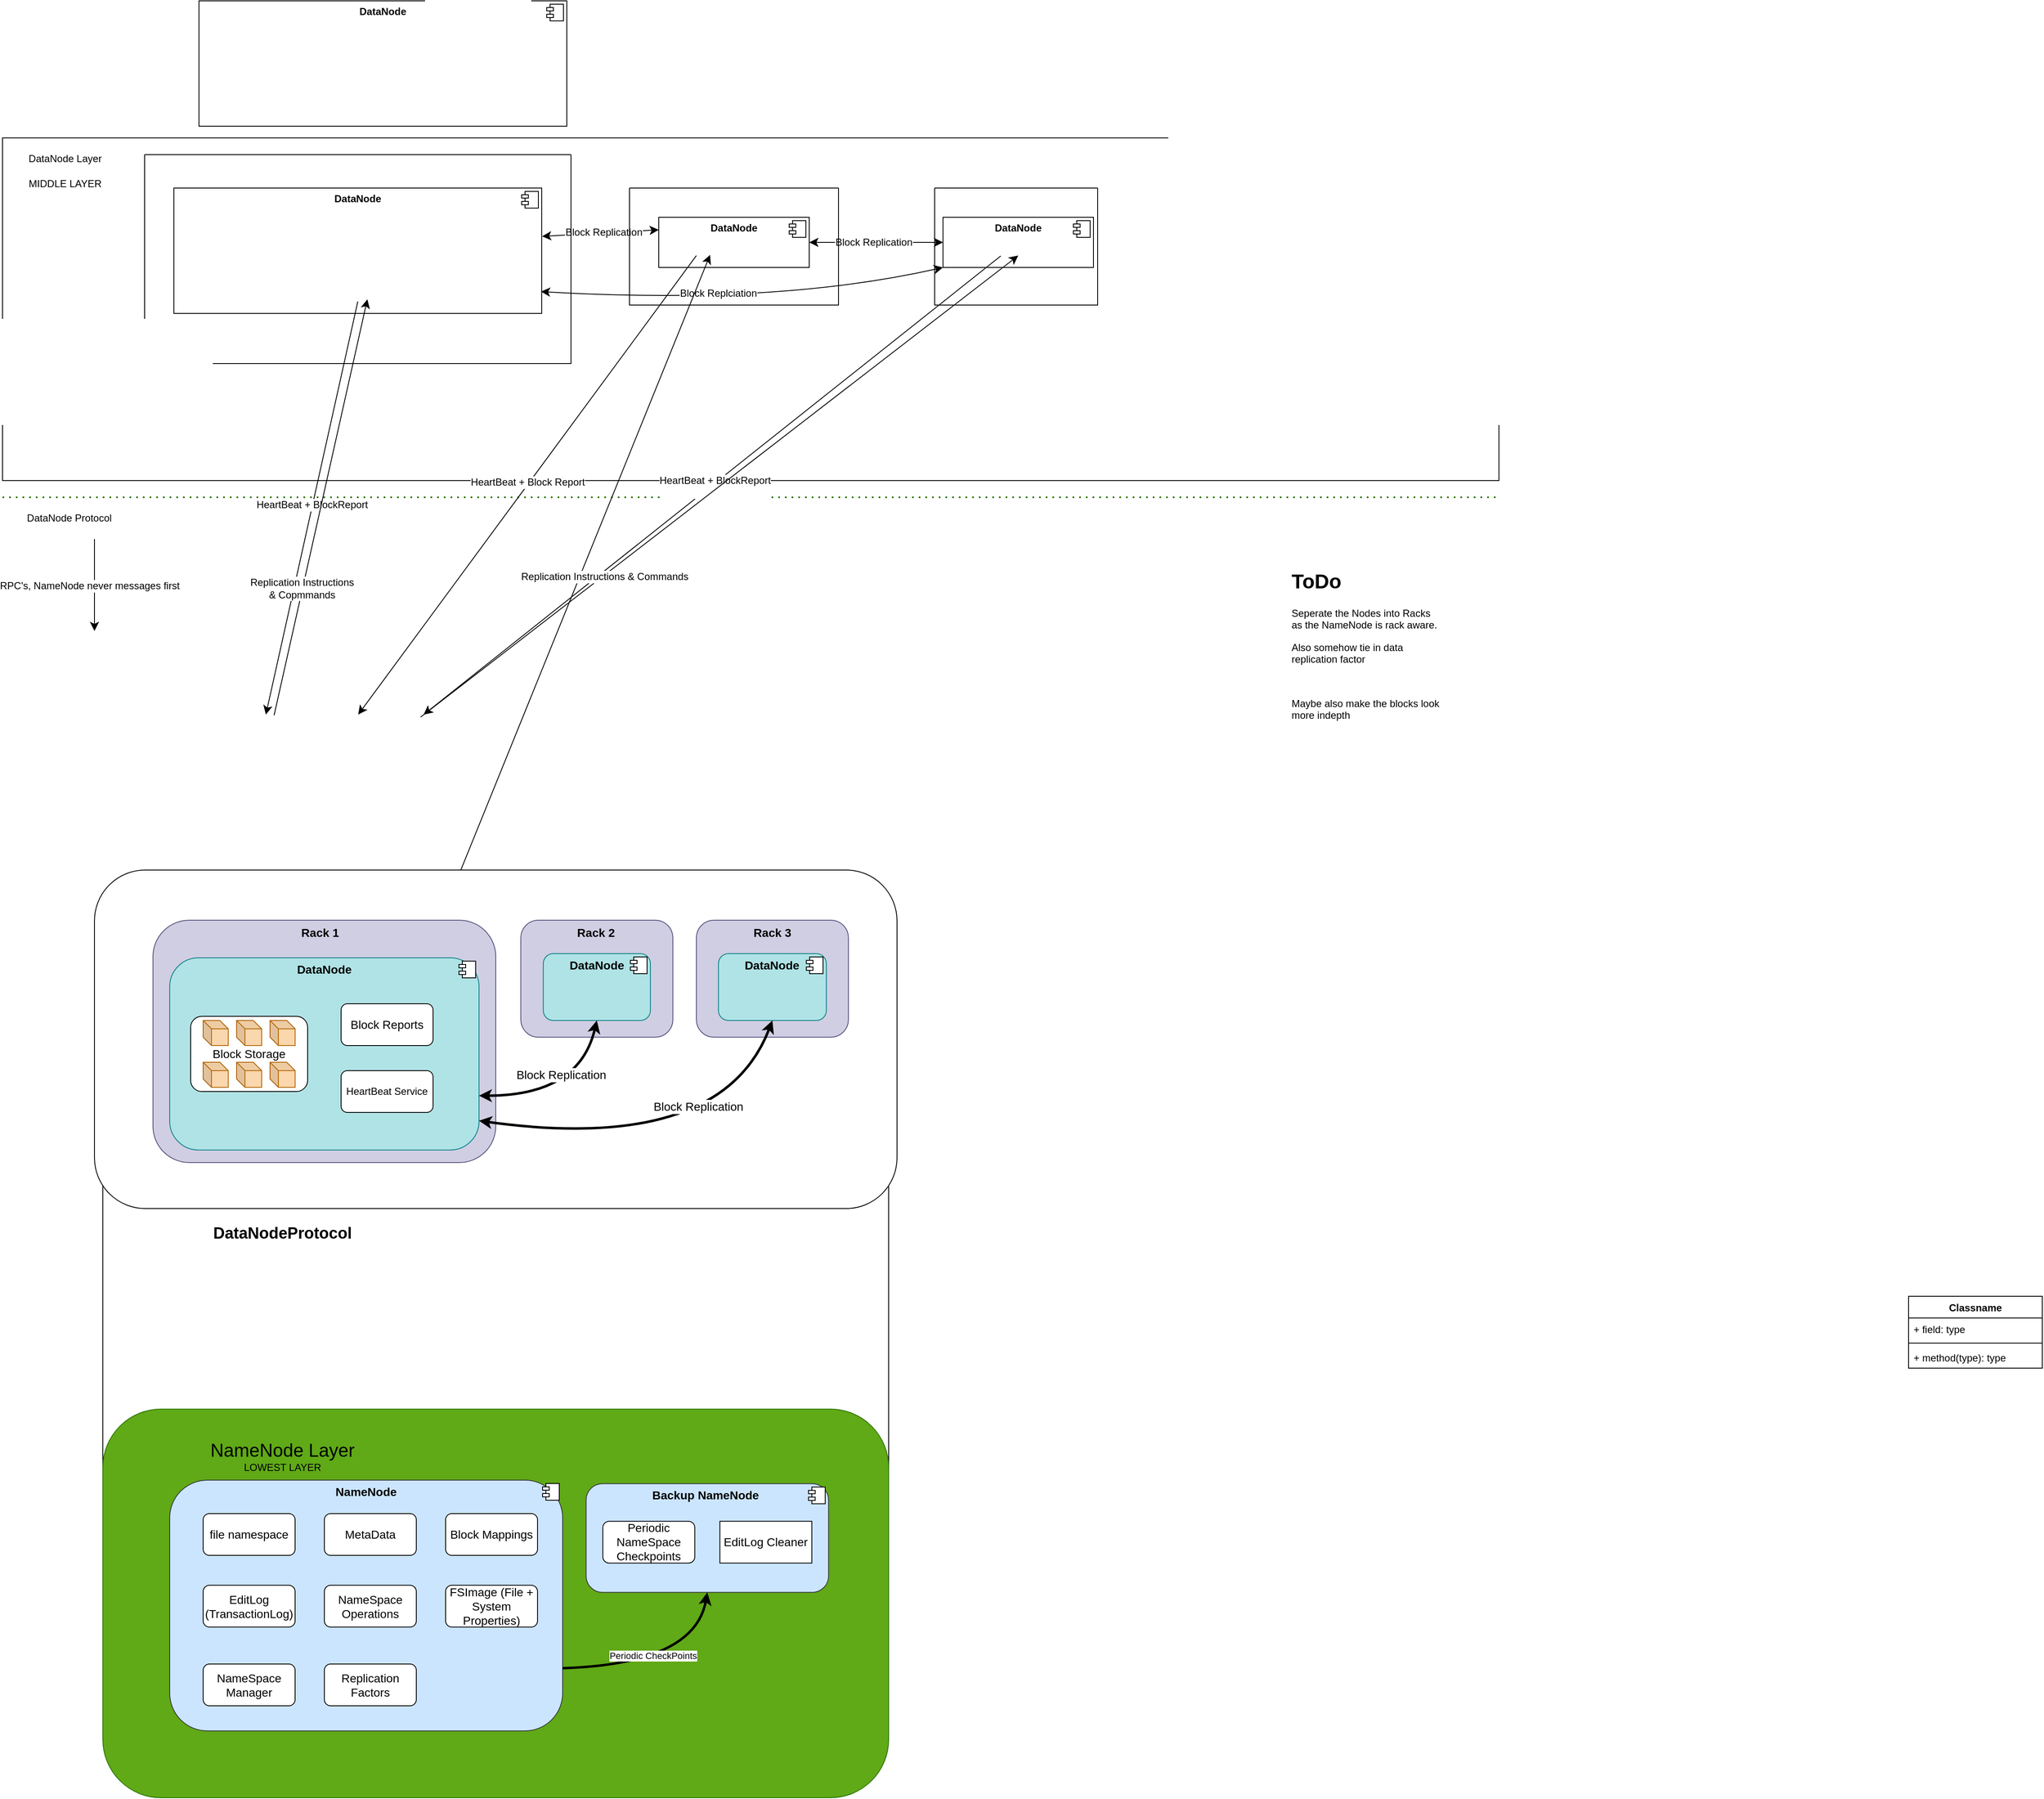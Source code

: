 <mxfile version="28.2.5">
  <diagram name="Page-1" id="cxyQX3HmVm2yX8sZpLtN">
    <mxGraphModel dx="2775" dy="2152" grid="1" gridSize="10" guides="1" tooltips="1" connect="1" arrows="1" fold="1" page="1" pageScale="1" pageWidth="850" pageHeight="1100" math="0" shadow="0">
      <root>
        <mxCell id="0" />
        <mxCell id="1" parent="0" />
        <mxCell id="dRA6FbCm-RoomiW9IVKK-21" value="" style="html=1;whiteSpace=wrap;rounded=1;fillColor=light-dark(#FFFFFF,#FFFFFF);" parent="1" vertex="1">
          <mxGeometry x="50" y="640" width="940" height="470" as="geometry" />
        </mxCell>
        <mxCell id="3doMllF0IpgtHquyGkLY-1" value="" style="rounded=0;whiteSpace=wrap;html=1;" parent="1" vertex="1">
          <mxGeometry x="-70" y="-546" width="1790" height="410" as="geometry" />
        </mxCell>
        <mxCell id="3doMllF0IpgtHquyGkLY-2" value="" style="rounded=1;whiteSpace=wrap;html=1;fillColor=light-dark(#60A917,#2AA42E);fontColor=#ffffff;strokeColor=#2D7600;movable=0;resizable=0;rotatable=0;deletable=0;editable=0;locked=1;connectable=0;" parent="1" vertex="1">
          <mxGeometry x="50" y="975" width="940" height="465" as="geometry" />
        </mxCell>
        <mxCell id="3doMllF0IpgtHquyGkLY-3" value="&lt;p style=&quot;margin:0px;margin-top:6px;text-align:center;&quot;&gt;&lt;b&gt;&lt;font style=&quot;font-size: 14px;&quot;&gt;NameNode&lt;/font&gt;&lt;/b&gt;&lt;/p&gt;&lt;p style=&quot;margin:0px;margin-top:6px;text-align:center;&quot;&gt;&lt;b&gt;&lt;br&gt;&lt;/b&gt;&lt;/p&gt;" style="align=left;overflow=fill;html=1;dropTarget=0;whiteSpace=wrap;rounded=1;fillColor=#cce5ff;strokeColor=#36393d;" parent="1" vertex="1">
          <mxGeometry x="130" y="1060" width="470" height="300" as="geometry" />
        </mxCell>
        <mxCell id="3doMllF0IpgtHquyGkLY-4" value="" style="shape=component;jettyWidth=8;jettyHeight=4;" parent="3doMllF0IpgtHquyGkLY-3" vertex="1">
          <mxGeometry x="1" width="20" height="20" relative="1" as="geometry">
            <mxPoint x="-24" y="4" as="offset" />
          </mxGeometry>
        </mxCell>
        <mxCell id="3doMllF0IpgtHquyGkLY-5" value="&lt;font style=&quot;font-size: 14px;&quot;&gt;file namespace&lt;/font&gt;" style="html=1;whiteSpace=wrap;rounded=1;movable=0;resizable=0;rotatable=0;deletable=0;editable=0;locked=1;connectable=0;" parent="1" vertex="1">
          <mxGeometry x="170" y="1100" width="110" height="50" as="geometry" />
        </mxCell>
        <mxCell id="3doMllF0IpgtHquyGkLY-6" value="&lt;font style=&quot;font-size: 14px;&quot;&gt;Block Mappings&lt;/font&gt;" style="html=1;whiteSpace=wrap;rounded=1;movable=0;resizable=0;rotatable=0;deletable=0;editable=0;locked=1;connectable=0;" parent="1" vertex="1">
          <mxGeometry x="460" y="1100" width="110" height="50" as="geometry" />
        </mxCell>
        <mxCell id="3doMllF0IpgtHquyGkLY-7" value="&lt;font style=&quot;font-size: 14px;&quot;&gt;EditLog (TransactionLog)&lt;/font&gt;" style="html=1;whiteSpace=wrap;rounded=1;movable=0;resizable=0;rotatable=0;deletable=0;editable=0;locked=1;connectable=0;" parent="1" vertex="1">
          <mxGeometry x="170" y="1185.78" width="110" height="50" as="geometry" />
        </mxCell>
        <mxCell id="3doMllF0IpgtHquyGkLY-8" value="&lt;font style=&quot;font-size: 14px;&quot;&gt;FSImage (File + System Properties)&lt;/font&gt;" style="html=1;whiteSpace=wrap;rounded=1;movable=0;resizable=0;rotatable=0;deletable=0;editable=0;locked=1;connectable=0;" parent="1" vertex="1">
          <mxGeometry x="460" y="1185.78" width="110" height="50" as="geometry" />
        </mxCell>
        <mxCell id="3doMllF0IpgtHquyGkLY-9" value="&lt;font style=&quot;font-size: 14px;&quot;&gt;MetaData&lt;/font&gt;" style="html=1;whiteSpace=wrap;rounded=1;movable=0;resizable=0;rotatable=0;deletable=0;editable=0;locked=1;connectable=0;" parent="1" vertex="1">
          <mxGeometry x="315" y="1100" width="110" height="50" as="geometry" />
        </mxCell>
        <mxCell id="3doMllF0IpgtHquyGkLY-10" value="&lt;font style=&quot;font-size: 14px;&quot;&gt;NameSpace Operations&lt;/font&gt;" style="html=1;whiteSpace=wrap;rounded=1;movable=0;resizable=0;rotatable=0;deletable=0;editable=0;locked=1;connectable=0;" parent="1" vertex="1">
          <mxGeometry x="315" y="1185.78" width="110" height="50" as="geometry" />
        </mxCell>
        <mxCell id="3doMllF0IpgtHquyGkLY-11" value="&lt;font style=&quot;font-size: 14px;&quot;&gt;NameSpace Manager&lt;/font&gt;" style="html=1;whiteSpace=wrap;rounded=1;movable=0;resizable=0;rotatable=0;deletable=0;editable=0;locked=1;connectable=0;" parent="1" vertex="1">
          <mxGeometry x="170" y="1280" width="110" height="50" as="geometry" />
        </mxCell>
        <mxCell id="3doMllF0IpgtHquyGkLY-12" value="&lt;font style=&quot;font-size: 14px;&quot;&gt;Replication Factors&lt;/font&gt;" style="html=1;whiteSpace=wrap;rounded=1;movable=0;resizable=0;rotatable=0;deletable=0;editable=0;locked=1;connectable=0;" parent="1" vertex="1">
          <mxGeometry x="315" y="1280" width="110" height="50" as="geometry" />
        </mxCell>
        <mxCell id="3doMllF0IpgtHquyGkLY-13" value="&lt;p style=&quot;margin:0px;margin-top:6px;text-align:center;&quot;&gt;&lt;b&gt;&lt;font style=&quot;font-size: 14px;&quot;&gt;Backup NameNode&amp;nbsp;&lt;/font&gt;&lt;/b&gt;&lt;/p&gt;" style="align=left;overflow=fill;html=1;dropTarget=0;whiteSpace=wrap;rounded=1;fillColor=#cce5ff;strokeColor=#36393d;movable=0;resizable=0;rotatable=0;deletable=0;editable=0;locked=1;connectable=0;" parent="1" vertex="1">
          <mxGeometry x="628.12" y="1064.22" width="290" height="130" as="geometry" />
        </mxCell>
        <mxCell id="3doMllF0IpgtHquyGkLY-14" value="" style="shape=component;jettyWidth=8;jettyHeight=4;" parent="3doMllF0IpgtHquyGkLY-13" vertex="1">
          <mxGeometry x="1" width="20" height="20" relative="1" as="geometry">
            <mxPoint x="-24" y="4" as="offset" />
          </mxGeometry>
        </mxCell>
        <mxCell id="3doMllF0IpgtHquyGkLY-15" style="edgeStyle=none;curved=1;rounded=0;orthogonalLoop=1;jettySize=auto;html=1;exitX=1;exitY=1;exitDx=0;exitDy=0;fontSize=12;startSize=8;endSize=8;" parent="1" source="3doMllF0IpgtHquyGkLY-13" target="3doMllF0IpgtHquyGkLY-13" edge="1">
          <mxGeometry relative="1" as="geometry" />
        </mxCell>
        <mxCell id="3doMllF0IpgtHquyGkLY-16" value="&lt;font style=&quot;font-size: 14px;&quot;&gt;Periodic NameSpace Checkpoints&lt;/font&gt;" style="html=1;whiteSpace=wrap;rounded=1;movable=0;resizable=0;rotatable=0;deletable=0;editable=0;locked=1;connectable=0;" parent="1" vertex="1">
          <mxGeometry x="648.12" y="1109.22" width="110" height="50" as="geometry" />
        </mxCell>
        <mxCell id="3doMllF0IpgtHquyGkLY-19" style="edgeStyle=none;curved=1;rounded=0;orthogonalLoop=1;jettySize=auto;html=1;exitX=1;exitY=1;exitDx=0;exitDy=0;fontSize=12;startSize=8;endSize=8;" parent="1" edge="1">
          <mxGeometry relative="1" as="geometry">
            <mxPoint x="1790.0" y="1360" as="sourcePoint" />
            <mxPoint x="1790.0" y="1360" as="targetPoint" />
          </mxGeometry>
        </mxCell>
        <mxCell id="3doMllF0IpgtHquyGkLY-21" value="&lt;font style=&quot;font-size: 14px;&quot;&gt;EditLog Cleaner&lt;/font&gt;" style="html=1;whiteSpace=wrap;movable=0;resizable=0;rotatable=0;deletable=0;editable=0;locked=1;connectable=0;" parent="1" vertex="1">
          <mxGeometry x="788.12" y="1109.22" width="110" height="50" as="geometry" />
        </mxCell>
        <mxCell id="3doMllF0IpgtHquyGkLY-22" value="&lt;font style=&quot;font-size: 22px;&quot;&gt;NameNode Layer&lt;/font&gt;" style="text;html=1;align=center;verticalAlign=middle;whiteSpace=wrap;rounded=0;movable=0;resizable=0;rotatable=0;deletable=0;editable=0;locked=1;connectable=0;" parent="1" vertex="1">
          <mxGeometry x="140" y="1010" width="250" height="30" as="geometry" />
        </mxCell>
        <mxCell id="3doMllF0IpgtHquyGkLY-23" value="LOWEST LAYER" style="text;html=1;align=center;verticalAlign=middle;whiteSpace=wrap;rounded=0;movable=0;resizable=0;rotatable=0;deletable=0;editable=0;locked=1;connectable=0;" parent="1" vertex="1">
          <mxGeometry x="180" y="1030" width="170" height="30" as="geometry" />
        </mxCell>
        <mxCell id="3doMllF0IpgtHquyGkLY-24" value="&lt;p style=&quot;margin:0px;margin-top:6px;text-align:center;&quot;&gt;&lt;b&gt;DataNode&lt;/b&gt;&lt;/p&gt;" style="align=left;overflow=fill;html=1;dropTarget=0;whiteSpace=wrap;" parent="1" vertex="1">
          <mxGeometry x="135" y="-486" width="440" height="150" as="geometry" />
        </mxCell>
        <mxCell id="3doMllF0IpgtHquyGkLY-25" value="" style="shape=component;jettyWidth=8;jettyHeight=4;" parent="3doMllF0IpgtHquyGkLY-24" vertex="1">
          <mxGeometry x="1" width="20" height="20" relative="1" as="geometry">
            <mxPoint x="-24" y="4" as="offset" />
          </mxGeometry>
        </mxCell>
        <mxCell id="3doMllF0IpgtHquyGkLY-29" value="&lt;p style=&quot;margin:0px;margin-top:6px;text-align:center;&quot;&gt;&lt;b&gt;DataNode&lt;/b&gt;&lt;/p&gt;" style="align=left;overflow=fill;html=1;dropTarget=0;whiteSpace=wrap;" parent="1" vertex="1">
          <mxGeometry x="715" y="-451" width="180" height="60" as="geometry" />
        </mxCell>
        <mxCell id="3doMllF0IpgtHquyGkLY-30" value="" style="shape=component;jettyWidth=8;jettyHeight=4;" parent="3doMllF0IpgtHquyGkLY-29" vertex="1">
          <mxGeometry x="1" width="20" height="20" relative="1" as="geometry">
            <mxPoint x="-24" y="4" as="offset" />
          </mxGeometry>
        </mxCell>
        <mxCell id="3doMllF0IpgtHquyGkLY-31" value="&lt;p style=&quot;margin:0px;margin-top:6px;text-align:center;&quot;&gt;&lt;b&gt;DataNode&lt;/b&gt;&lt;/p&gt;" style="align=left;overflow=fill;html=1;dropTarget=0;whiteSpace=wrap;" parent="1" vertex="1">
          <mxGeometry x="1055" y="-451" width="180" height="60" as="geometry" />
        </mxCell>
        <mxCell id="3doMllF0IpgtHquyGkLY-32" value="" style="shape=component;jettyWidth=8;jettyHeight=4;" parent="3doMllF0IpgtHquyGkLY-31" vertex="1">
          <mxGeometry x="1" width="20" height="20" relative="1" as="geometry">
            <mxPoint x="-24" y="4" as="offset" />
          </mxGeometry>
        </mxCell>
        <mxCell id="3doMllF0IpgtHquyGkLY-33" value="DataNode Layer" style="text;html=1;align=center;verticalAlign=middle;whiteSpace=wrap;rounded=0;" parent="1" vertex="1">
          <mxGeometry x="-55" y="-536" width="120" height="30" as="geometry" />
        </mxCell>
        <mxCell id="3doMllF0IpgtHquyGkLY-34" value="MIDDLE LAYER" style="text;html=1;align=center;verticalAlign=middle;whiteSpace=wrap;rounded=0;" parent="1" vertex="1">
          <mxGeometry x="-55" y="-506" width="120" height="30" as="geometry" />
        </mxCell>
        <mxCell id="3doMllF0IpgtHquyGkLY-35" value="&lt;p style=&quot;margin:0px;margin-top:6px;text-align:center;&quot;&gt;&lt;b&gt;DataNode&lt;/b&gt;&lt;/p&gt;" style="align=left;overflow=fill;html=1;dropTarget=0;whiteSpace=wrap;" parent="1" vertex="1">
          <mxGeometry x="165" y="-710" width="440" height="150" as="geometry" />
        </mxCell>
        <mxCell id="3doMllF0IpgtHquyGkLY-36" value="" style="shape=component;jettyWidth=8;jettyHeight=4;" parent="3doMllF0IpgtHquyGkLY-35" vertex="1">
          <mxGeometry x="1" width="20" height="20" relative="1" as="geometry">
            <mxPoint x="-24" y="4" as="offset" />
          </mxGeometry>
        </mxCell>
        <mxCell id="3doMllF0IpgtHquyGkLY-39" value="" style="endArrow=classic;startArrow=classic;html=1;rounded=0;fontSize=12;startSize=8;endSize=8;curved=1;entryX=1.001;entryY=0.385;entryDx=0;entryDy=0;entryPerimeter=0;exitX=0;exitY=0.25;exitDx=0;exitDy=0;" parent="1" source="3doMllF0IpgtHquyGkLY-29" target="3doMllF0IpgtHquyGkLY-24" edge="1">
          <mxGeometry width="50" height="50" relative="1" as="geometry">
            <mxPoint x="965" y="-176" as="sourcePoint" />
            <mxPoint x="1015" y="-226" as="targetPoint" />
          </mxGeometry>
        </mxCell>
        <mxCell id="3doMllF0IpgtHquyGkLY-40" value="Block Replication" style="edgeLabel;html=1;align=center;verticalAlign=middle;resizable=0;points=[];fontSize=12;" parent="3doMllF0IpgtHquyGkLY-39" vertex="1" connectable="0">
          <mxGeometry x="-0.045" y="-1" relative="1" as="geometry">
            <mxPoint as="offset" />
          </mxGeometry>
        </mxCell>
        <mxCell id="3doMllF0IpgtHquyGkLY-41" value="" style="endArrow=classic;startArrow=classic;html=1;rounded=0;fontSize=12;startSize=8;endSize=8;curved=1;entryX=0;entryY=0.5;entryDx=0;entryDy=0;exitX=1;exitY=0.5;exitDx=0;exitDy=0;" parent="1" source="3doMllF0IpgtHquyGkLY-29" target="3doMllF0IpgtHquyGkLY-31" edge="1">
          <mxGeometry width="50" height="50" relative="1" as="geometry">
            <mxPoint x="825" y="-326" as="sourcePoint" />
            <mxPoint x="875" y="-376" as="targetPoint" />
          </mxGeometry>
        </mxCell>
        <mxCell id="3doMllF0IpgtHquyGkLY-42" value="Block Replication" style="edgeLabel;html=1;align=center;verticalAlign=middle;resizable=0;points=[];fontSize=12;" parent="3doMllF0IpgtHquyGkLY-41" vertex="1" connectable="0">
          <mxGeometry x="-0.044" relative="1" as="geometry">
            <mxPoint as="offset" />
          </mxGeometry>
        </mxCell>
        <mxCell id="3doMllF0IpgtHquyGkLY-43" value="" style="endArrow=classic;startArrow=classic;html=1;rounded=0;fontSize=12;startSize=8;endSize=8;curved=1;exitX=0.998;exitY=0.826;exitDx=0;exitDy=0;exitPerimeter=0;entryX=0;entryY=1;entryDx=0;entryDy=0;" parent="1" source="3doMllF0IpgtHquyGkLY-24" target="3doMllF0IpgtHquyGkLY-31" edge="1">
          <mxGeometry width="50" height="50" relative="1" as="geometry">
            <mxPoint x="825" y="-326" as="sourcePoint" />
            <mxPoint x="875" y="-376" as="targetPoint" />
            <Array as="points">
              <mxPoint x="855" y="-346" />
            </Array>
          </mxGeometry>
        </mxCell>
        <mxCell id="3doMllF0IpgtHquyGkLY-44" value="Block Replciation" style="edgeLabel;html=1;align=center;verticalAlign=middle;resizable=0;points=[];fontSize=12;" parent="3doMllF0IpgtHquyGkLY-43" vertex="1" connectable="0">
          <mxGeometry x="-0.132" y="10" relative="1" as="geometry">
            <mxPoint as="offset" />
          </mxGeometry>
        </mxCell>
        <mxCell id="3doMllF0IpgtHquyGkLY-45" value="" style="endArrow=none;dashed=1;html=1;dashPattern=1 3;strokeWidth=2;rounded=0;fontSize=12;startSize=8;endSize=8;curved=1;fillColor=#60a917;strokeColor=#2D7600;" parent="1" edge="1">
          <mxGeometry width="50" height="50" relative="1" as="geometry">
            <mxPoint x="-70" y="-116" as="sourcePoint" />
            <mxPoint x="1720" y="-116" as="targetPoint" />
          </mxGeometry>
        </mxCell>
        <mxCell id="3doMllF0IpgtHquyGkLY-47" value="DataNode Protocol" style="text;html=1;align=center;verticalAlign=middle;whiteSpace=wrap;rounded=0;" parent="1" vertex="1">
          <mxGeometry x="-70" y="-106" width="160" height="30" as="geometry" />
        </mxCell>
        <mxCell id="3doMllF0IpgtHquyGkLY-48" value="" style="endArrow=classic;html=1;rounded=0;fontSize=12;startSize=8;endSize=8;curved=1;exitX=0.5;exitY=1;exitDx=0;exitDy=0;entryX=0.5;entryY=0;entryDx=0;entryDy=0;" parent="1" edge="1">
          <mxGeometry width="50" height="50" relative="1" as="geometry">
            <mxPoint x="355" y="-350.22" as="sourcePoint" />
            <mxPoint x="245" y="144" as="targetPoint" />
          </mxGeometry>
        </mxCell>
        <mxCell id="3doMllF0IpgtHquyGkLY-49" value="HeartBeat + BlockReport" style="edgeLabel;html=1;align=center;verticalAlign=middle;resizable=0;points=[];fontSize=12;" parent="3doMllF0IpgtHquyGkLY-48" vertex="1" connectable="0">
          <mxGeometry x="-0.015" y="-1" relative="1" as="geometry">
            <mxPoint as="offset" />
          </mxGeometry>
        </mxCell>
        <mxCell id="3doMllF0IpgtHquyGkLY-50" value="" style="endArrow=classic;html=1;rounded=0;fontSize=12;startSize=8;endSize=8;curved=1;exitX=0.25;exitY=1;exitDx=0;exitDy=0;" parent="1" edge="1">
          <mxGeometry width="50" height="50" relative="1" as="geometry">
            <mxPoint x="760" y="-405.22" as="sourcePoint" />
            <mxPoint x="355.48" y="144" as="targetPoint" />
          </mxGeometry>
        </mxCell>
        <mxCell id="3doMllF0IpgtHquyGkLY-51" value="HeartBeat + Block Report" style="edgeLabel;html=1;align=center;verticalAlign=middle;resizable=0;points=[];fontSize=12;" parent="3doMllF0IpgtHquyGkLY-50" vertex="1" connectable="0">
          <mxGeometry x="-0.008" y="-2" relative="1" as="geometry">
            <mxPoint as="offset" />
          </mxGeometry>
        </mxCell>
        <mxCell id="3doMllF0IpgtHquyGkLY-52" value="" style="endArrow=classic;html=1;rounded=0;fontSize=12;startSize=8;endSize=8;curved=1;exitX=0.384;exitY=1.008;exitDx=0;exitDy=0;exitPerimeter=0;" parent="1" edge="1">
          <mxGeometry width="50" height="50" relative="1" as="geometry">
            <mxPoint x="1124.12" y="-404.74" as="sourcePoint" />
            <mxPoint x="433.723" y="144" as="targetPoint" />
          </mxGeometry>
        </mxCell>
        <mxCell id="3doMllF0IpgtHquyGkLY-53" value="HeartBeat + BlockReport&lt;div&gt;&lt;br&gt;&lt;/div&gt;" style="edgeLabel;html=1;align=center;verticalAlign=middle;resizable=0;points=[];fontSize=12;" parent="3doMllF0IpgtHquyGkLY-52" vertex="1" connectable="0">
          <mxGeometry x="-0.001" y="2" relative="1" as="geometry">
            <mxPoint x="1" as="offset" />
          </mxGeometry>
        </mxCell>
        <mxCell id="3doMllF0IpgtHquyGkLY-54" value="&lt;h1 style=&quot;margin-top: 0px;&quot;&gt;ToDo&lt;/h1&gt;&lt;p&gt;Seperate the Nodes into Racks as the NameNode is rack aware.&lt;/p&gt;&lt;p&gt;Also somehow tie in data replication factor&lt;/p&gt;&lt;p&gt;&lt;br&gt;&lt;/p&gt;&lt;p&gt;Maybe also make the blocks look more indepth&lt;/p&gt;&lt;p&gt;&lt;br&gt;&lt;/p&gt;" style="text;html=1;whiteSpace=wrap;overflow=hidden;rounded=0;" parent="1" vertex="1">
          <mxGeometry x="1470" y="-36" width="180" height="250" as="geometry" />
        </mxCell>
        <mxCell id="3doMllF0IpgtHquyGkLY-55" value="" style="endArrow=classic;html=1;rounded=0;fontSize=12;startSize=8;endSize=8;curved=1;" parent="1" edge="1">
          <mxGeometry width="50" height="50" relative="1" as="geometry">
            <mxPoint x="40" y="-66" as="sourcePoint" />
            <mxPoint x="40" y="44" as="targetPoint" />
          </mxGeometry>
        </mxCell>
        <mxCell id="3doMllF0IpgtHquyGkLY-56" value="RPC&#39;s, NameNode never messages first" style="edgeLabel;html=1;align=center;verticalAlign=middle;resizable=0;points=[];fontSize=12;" parent="3doMllF0IpgtHquyGkLY-55" vertex="1" connectable="0">
          <mxGeometry x="0.011" y="-6" relative="1" as="geometry">
            <mxPoint as="offset" />
          </mxGeometry>
        </mxCell>
        <mxCell id="3doMllF0IpgtHquyGkLY-57" value="" style="endArrow=classic;html=1;rounded=0;fontSize=12;startSize=8;endSize=8;curved=1;exitX=0.521;exitY=0.003;exitDx=0;exitDy=0;exitPerimeter=0;entryX=0.526;entryY=0.982;entryDx=0;entryDy=0;entryPerimeter=0;" parent="1" edge="1">
          <mxGeometry width="50" height="50" relative="1" as="geometry">
            <mxPoint x="254.87" y="144.9" as="sourcePoint" />
            <mxPoint x="366.44" y="-352.92" as="targetPoint" />
          </mxGeometry>
        </mxCell>
        <mxCell id="3doMllF0IpgtHquyGkLY-58" value="Replication Instructions&lt;div&gt;&amp;amp; Copmmands&lt;/div&gt;" style="edgeLabel;html=1;align=center;verticalAlign=middle;resizable=0;points=[];fontSize=12;" parent="3doMllF0IpgtHquyGkLY-57" vertex="1" connectable="0">
          <mxGeometry x="-0.388" y="1" relative="1" as="geometry">
            <mxPoint as="offset" />
          </mxGeometry>
        </mxCell>
        <mxCell id="3doMllF0IpgtHquyGkLY-59" value="" style="endArrow=classic;html=1;rounded=0;fontSize=12;startSize=8;endSize=8;curved=1;entryX=0.341;entryY=0.987;entryDx=0;entryDy=0;entryPerimeter=0;exitX=0.711;exitY=0.01;exitDx=0;exitDy=0;exitPerimeter=0;" parent="1" source="3doMllF0IpgtHquyGkLY-28" edge="1">
          <mxGeometry width="50" height="50" relative="1" as="geometry">
            <mxPoint x="344.17" y="147" as="sourcePoint" />
            <mxPoint x="776.38" y="-406.0" as="targetPoint" />
          </mxGeometry>
        </mxCell>
        <mxCell id="3doMllF0IpgtHquyGkLY-61" value="" style="endArrow=classic;html=1;rounded=0;fontSize=12;startSize=8;endSize=8;curved=1;exitX=0.894;exitY=0.01;exitDx=0;exitDy=0;exitPerimeter=0;entryX=0.5;entryY=1;entryDx=0;entryDy=0;" parent="1" edge="1">
          <mxGeometry width="50" height="50" relative="1" as="geometry">
            <mxPoint x="430.18" y="147" as="sourcePoint" />
            <mxPoint x="1145" y="-405.22" as="targetPoint" />
          </mxGeometry>
        </mxCell>
        <mxCell id="3doMllF0IpgtHquyGkLY-62" value="Replication Instructions &amp;amp; Commands" style="edgeLabel;html=1;align=center;verticalAlign=middle;resizable=0;points=[];fontSize=12;" parent="3doMllF0IpgtHquyGkLY-61" vertex="1" connectable="0">
          <mxGeometry x="-0.387" y="-1" relative="1" as="geometry">
            <mxPoint as="offset" />
          </mxGeometry>
        </mxCell>
        <mxCell id="dRA6FbCm-RoomiW9IVKK-1" value="" style="swimlane;startSize=0;" parent="1" vertex="1">
          <mxGeometry x="100" y="-526" width="510" height="250" as="geometry" />
        </mxCell>
        <mxCell id="dRA6FbCm-RoomiW9IVKK-5" value="" style="swimlane;startSize=0;" parent="1" vertex="1">
          <mxGeometry x="680" y="-486" width="250" height="140" as="geometry" />
        </mxCell>
        <mxCell id="dRA6FbCm-RoomiW9IVKK-6" value="" style="swimlane;startSize=0;" parent="1" vertex="1">
          <mxGeometry x="1045" y="-486" width="195" height="140" as="geometry" />
        </mxCell>
        <mxCell id="dRA6FbCm-RoomiW9IVKK-12" value="Classname" style="swimlane;fontStyle=1;align=center;verticalAlign=top;childLayout=stackLayout;horizontal=1;startSize=26;horizontalStack=0;resizeParent=1;resizeParentMax=0;resizeLast=0;collapsible=1;marginBottom=0;whiteSpace=wrap;html=1;" parent="1" vertex="1">
          <mxGeometry x="2210" y="840" width="160" height="86" as="geometry" />
        </mxCell>
        <mxCell id="dRA6FbCm-RoomiW9IVKK-13" value="+ field: type" style="text;strokeColor=none;fillColor=none;align=left;verticalAlign=top;spacingLeft=4;spacingRight=4;overflow=hidden;rotatable=0;points=[[0,0.5],[1,0.5]];portConstraint=eastwest;whiteSpace=wrap;html=1;" parent="dRA6FbCm-RoomiW9IVKK-12" vertex="1">
          <mxGeometry y="26" width="160" height="26" as="geometry" />
        </mxCell>
        <mxCell id="dRA6FbCm-RoomiW9IVKK-14" value="" style="line;strokeWidth=1;fillColor=none;align=left;verticalAlign=middle;spacingTop=-1;spacingLeft=3;spacingRight=3;rotatable=0;labelPosition=right;points=[];portConstraint=eastwest;strokeColor=inherit;" parent="dRA6FbCm-RoomiW9IVKK-12" vertex="1">
          <mxGeometry y="52" width="160" height="8" as="geometry" />
        </mxCell>
        <mxCell id="dRA6FbCm-RoomiW9IVKK-15" value="+ method(type): type" style="text;strokeColor=none;fillColor=none;align=left;verticalAlign=top;spacingLeft=4;spacingRight=4;overflow=hidden;rotatable=0;points=[[0,0.5],[1,0.5]];portConstraint=eastwest;whiteSpace=wrap;html=1;" parent="dRA6FbCm-RoomiW9IVKK-12" vertex="1">
          <mxGeometry y="60" width="160" height="26" as="geometry" />
        </mxCell>
        <mxCell id="dRA6FbCm-RoomiW9IVKK-16" style="edgeStyle=orthogonalEdgeStyle;rounded=0;orthogonalLoop=1;jettySize=auto;html=1;exitX=0.5;exitY=1;exitDx=0;exitDy=0;" parent="1" source="3doMllF0IpgtHquyGkLY-21" target="3doMllF0IpgtHquyGkLY-21" edge="1">
          <mxGeometry relative="1" as="geometry" />
        </mxCell>
        <mxCell id="dRA6FbCm-RoomiW9IVKK-18" value="" style="curved=1;endArrow=classic;html=1;rounded=0;exitX=1;exitY=0.75;exitDx=0;exitDy=0;entryX=0.5;entryY=1;entryDx=0;entryDy=0;strokeWidth=3;" parent="1" source="3doMllF0IpgtHquyGkLY-3" target="3doMllF0IpgtHquyGkLY-13" edge="1">
          <mxGeometry width="50" height="50" relative="1" as="geometry">
            <mxPoint x="708.12" y="1280" as="sourcePoint" />
            <mxPoint x="758.12" y="1230" as="targetPoint" />
            <Array as="points">
              <mxPoint x="758.12" y="1280" />
            </Array>
          </mxGeometry>
        </mxCell>
        <mxCell id="dRA6FbCm-RoomiW9IVKK-19" value="Periodic CheckPoints" style="edgeLabel;html=1;align=center;verticalAlign=middle;resizable=0;points=[];" parent="dRA6FbCm-RoomiW9IVKK-18" vertex="1" connectable="0">
          <mxGeometry x="-0.118" y="12" relative="1" as="geometry">
            <mxPoint as="offset" />
          </mxGeometry>
        </mxCell>
        <mxCell id="dRA6FbCm-RoomiW9IVKK-22" value="&lt;font style=&quot;color: light-dark(rgb(0, 0, 0), rgb(0, 0, 0)); font-size: 19px;&quot;&gt;&lt;b style=&quot;&quot;&gt;DataNodeProtocol&lt;/b&gt;&lt;/font&gt;" style="text;html=1;align=center;verticalAlign=middle;whiteSpace=wrap;rounded=0;" parent="1" vertex="1">
          <mxGeometry x="190" y="750" width="150" height="30" as="geometry" />
        </mxCell>
        <mxCell id="dRA6FbCm-RoomiW9IVKK-23" value="" style="html=1;whiteSpace=wrap;rounded=1;movable=0;resizable=0;rotatable=0;deletable=0;editable=0;locked=1;connectable=0;" parent="1" vertex="1">
          <mxGeometry x="40" y="330" width="960" height="405" as="geometry" />
        </mxCell>
        <mxCell id="LIPZjpIcFIrhckEanFY--1" value="" style="rounded=1;whiteSpace=wrap;html=1;fillColor=#d0cee2;strokeColor=#56517e;" vertex="1" parent="1">
          <mxGeometry x="110" y="390" width="410" height="290" as="geometry" />
        </mxCell>
        <mxCell id="dRA6FbCm-RoomiW9IVKK-33" value="&lt;p style=&quot;margin:0px;margin-top:6px;text-align:center;&quot;&gt;&lt;span style=&quot;font-size: 14px;&quot;&gt;&lt;b&gt;DataNode&lt;/b&gt;&lt;/span&gt;&lt;/p&gt;" style="align=left;overflow=fill;html=1;dropTarget=0;whiteSpace=wrap;rounded=1;fillColor=#b0e3e6;strokeColor=#0e8088;movable=0;resizable=0;rotatable=0;deletable=0;editable=0;locked=1;connectable=0;" parent="1" vertex="1">
          <mxGeometry x="130" y="435" width="370" height="230" as="geometry" />
        </mxCell>
        <mxCell id="dRA6FbCm-RoomiW9IVKK-34" value="" style="shape=component;jettyWidth=8;jettyHeight=4;" parent="dRA6FbCm-RoomiW9IVKK-33" vertex="1">
          <mxGeometry x="1" width="20" height="20" relative="1" as="geometry">
            <mxPoint x="-24" y="4" as="offset" />
          </mxGeometry>
        </mxCell>
        <mxCell id="3doMllF0IpgtHquyGkLY-26" value="&lt;font style=&quot;font-size: 14px;&quot;&gt;Block Storage&lt;/font&gt;" style="html=1;whiteSpace=wrap;rounded=1;" parent="1" vertex="1">
          <mxGeometry x="155" y="505" width="140" height="90" as="geometry" />
        </mxCell>
        <mxCell id="3doMllF0IpgtHquyGkLY-27" value="HeartBeat Service" style="html=1;whiteSpace=wrap;rounded=1;" parent="1" vertex="1">
          <mxGeometry x="335" y="570" width="110" height="50" as="geometry" />
        </mxCell>
        <mxCell id="3doMllF0IpgtHquyGkLY-28" value="&lt;font style=&quot;font-size: 14px;&quot;&gt;Block Reports&lt;/font&gt;" style="html=1;whiteSpace=wrap;rounded=1;" parent="1" vertex="1">
          <mxGeometry x="335" y="490" width="110" height="50" as="geometry" />
        </mxCell>
        <mxCell id="dRA6FbCm-RoomiW9IVKK-37" value="" style="shape=cube;whiteSpace=wrap;html=1;boundedLbl=1;backgroundOutline=1;darkOpacity=0.05;darkOpacity2=0.1;size=10;fillColor=#fad7ac;strokeColor=#b46504;" parent="1" vertex="1">
          <mxGeometry x="170" y="560" width="30" height="30" as="geometry" />
        </mxCell>
        <mxCell id="dRA6FbCm-RoomiW9IVKK-38" value="" style="shape=cube;whiteSpace=wrap;html=1;boundedLbl=1;backgroundOutline=1;darkOpacity=0.05;darkOpacity2=0.1;size=10;fillColor=#fad7ac;strokeColor=#b46504;" parent="1" vertex="1">
          <mxGeometry x="210" y="560" width="30" height="30" as="geometry" />
        </mxCell>
        <mxCell id="dRA6FbCm-RoomiW9IVKK-39" value="" style="shape=cube;whiteSpace=wrap;html=1;boundedLbl=1;backgroundOutline=1;darkOpacity=0.05;darkOpacity2=0.1;size=10;fillColor=#fad7ac;strokeColor=#b46504;" parent="1" vertex="1">
          <mxGeometry x="250" y="560" width="30" height="30" as="geometry" />
        </mxCell>
        <mxCell id="dRA6FbCm-RoomiW9IVKK-40" value="" style="shape=cube;whiteSpace=wrap;html=1;boundedLbl=1;backgroundOutline=1;darkOpacity=0.05;darkOpacity2=0.1;size=10;fillColor=#fad7ac;strokeColor=#b46504;" parent="1" vertex="1">
          <mxGeometry x="170" y="510" width="30" height="30" as="geometry" />
        </mxCell>
        <mxCell id="dRA6FbCm-RoomiW9IVKK-41" value="" style="shape=cube;whiteSpace=wrap;html=1;boundedLbl=1;backgroundOutline=1;darkOpacity=0.05;darkOpacity2=0.1;size=10;fillColor=#fad7ac;strokeColor=#b46504;" parent="1" vertex="1">
          <mxGeometry x="210" y="510" width="30" height="30" as="geometry" />
        </mxCell>
        <mxCell id="dRA6FbCm-RoomiW9IVKK-42" value="" style="shape=cube;whiteSpace=wrap;html=1;boundedLbl=1;backgroundOutline=1;darkOpacity=0.05;darkOpacity2=0.1;size=10;fillColor=#fad7ac;strokeColor=#b46504;" parent="1" vertex="1">
          <mxGeometry x="250" y="510" width="30" height="30" as="geometry" />
        </mxCell>
        <mxCell id="LIPZjpIcFIrhckEanFY--3" value="&lt;font style=&quot;font-size: 14px;&quot;&gt;&lt;b&gt;Rack 1&lt;/b&gt;&lt;/font&gt;" style="text;html=1;align=center;verticalAlign=middle;whiteSpace=wrap;rounded=0;" vertex="1" parent="1">
          <mxGeometry x="280" y="390" width="60" height="30" as="geometry" />
        </mxCell>
        <mxCell id="LIPZjpIcFIrhckEanFY--4" value="" style="rounded=1;whiteSpace=wrap;html=1;fillColor=#d0cee2;strokeColor=#56517e;" vertex="1" parent="1">
          <mxGeometry x="550" y="390" width="181.88" height="140" as="geometry" />
        </mxCell>
        <mxCell id="LIPZjpIcFIrhckEanFY--5" value="" style="rounded=1;whiteSpace=wrap;html=1;fillColor=#d0cee2;strokeColor=#56517e;" vertex="1" parent="1">
          <mxGeometry x="760" y="390" width="181.88" height="140" as="geometry" />
        </mxCell>
        <mxCell id="LIPZjpIcFIrhckEanFY--6" value="&lt;font style=&quot;font-size: 14px;&quot;&gt;&lt;b&gt;Rack 2&lt;/b&gt;&lt;/font&gt;" style="text;html=1;align=center;verticalAlign=middle;whiteSpace=wrap;rounded=0;" vertex="1" parent="1">
          <mxGeometry x="610" y="390" width="60" height="30" as="geometry" />
        </mxCell>
        <mxCell id="LIPZjpIcFIrhckEanFY--7" value="&lt;font style=&quot;font-size: 14px;&quot;&gt;&lt;b&gt;Rack 3&lt;/b&gt;&lt;/font&gt;" style="text;html=1;align=center;verticalAlign=middle;whiteSpace=wrap;rounded=0;" vertex="1" parent="1">
          <mxGeometry x="820.94" y="390" width="60" height="30" as="geometry" />
        </mxCell>
        <mxCell id="LIPZjpIcFIrhckEanFY--8" value="&lt;p style=&quot;margin:0px;margin-top:6px;text-align:center;&quot;&gt;&lt;span style=&quot;font-size: 14px;&quot;&gt;&lt;b&gt;DataNode&lt;/b&gt;&lt;/span&gt;&lt;/p&gt;" style="align=left;overflow=fill;html=1;dropTarget=0;whiteSpace=wrap;rounded=1;fillColor=#b0e3e6;strokeColor=#0e8088;movable=1;resizable=1;rotatable=1;deletable=1;editable=1;locked=0;connectable=1;" vertex="1" parent="1">
          <mxGeometry x="576.88" y="430" width="128.12" height="80" as="geometry" />
        </mxCell>
        <mxCell id="LIPZjpIcFIrhckEanFY--9" value="" style="shape=component;jettyWidth=8;jettyHeight=4;" vertex="1" parent="LIPZjpIcFIrhckEanFY--8">
          <mxGeometry x="1" width="20" height="20" relative="1" as="geometry">
            <mxPoint x="-24" y="4" as="offset" />
          </mxGeometry>
        </mxCell>
        <mxCell id="LIPZjpIcFIrhckEanFY--10" value="&lt;p style=&quot;margin:0px;margin-top:6px;text-align:center;&quot;&gt;&lt;span style=&quot;font-size: 14px;&quot;&gt;&lt;b&gt;DataNode&lt;/b&gt;&lt;/span&gt;&lt;/p&gt;" style="align=left;overflow=fill;html=1;dropTarget=0;whiteSpace=wrap;rounded=1;fillColor=#b0e3e6;strokeColor=#0e8088;movable=1;resizable=1;rotatable=1;deletable=1;editable=1;locked=0;connectable=1;" vertex="1" parent="1">
          <mxGeometry x="786.41" y="430" width="129.06" height="80" as="geometry" />
        </mxCell>
        <mxCell id="LIPZjpIcFIrhckEanFY--11" value="" style="shape=component;jettyWidth=8;jettyHeight=4;" vertex="1" parent="LIPZjpIcFIrhckEanFY--10">
          <mxGeometry x="1" width="20" height="20" relative="1" as="geometry">
            <mxPoint x="-24" y="4" as="offset" />
          </mxGeometry>
        </mxCell>
        <mxCell id="LIPZjpIcFIrhckEanFY--12" value="" style="curved=1;endArrow=classic;html=1;rounded=0;entryX=0.5;entryY=1;entryDx=0;entryDy=0;strokeWidth=3;startArrow=classic;startFill=1;" edge="1" parent="1" target="LIPZjpIcFIrhckEanFY--8">
          <mxGeometry width="50" height="50" relative="1" as="geometry">
            <mxPoint x="500" y="600" as="sourcePoint" />
            <mxPoint x="620" y="550" as="targetPoint" />
            <Array as="points">
              <mxPoint x="620" y="600" />
            </Array>
          </mxGeometry>
        </mxCell>
        <mxCell id="LIPZjpIcFIrhckEanFY--18" value="&lt;font style=&quot;font-size: 14px;&quot;&gt;Block Replication&lt;/font&gt;" style="edgeLabel;html=1;align=center;verticalAlign=middle;resizable=0;points=[];" vertex="1" connectable="0" parent="LIPZjpIcFIrhckEanFY--12">
          <mxGeometry x="-0.075" y="25" relative="1" as="geometry">
            <mxPoint as="offset" />
          </mxGeometry>
        </mxCell>
        <mxCell id="LIPZjpIcFIrhckEanFY--15" value="" style="curved=1;endArrow=classic;html=1;rounded=0;entryX=0.5;entryY=1;entryDx=0;entryDy=0;strokeWidth=3;startArrow=classic;startFill=1;" edge="1" parent="1" target="LIPZjpIcFIrhckEanFY--10">
          <mxGeometry width="50" height="50" relative="1" as="geometry">
            <mxPoint x="500" y="630" as="sourcePoint" />
            <mxPoint x="811" y="600" as="targetPoint" />
            <Array as="points">
              <mxPoint x="790" y="670" />
            </Array>
          </mxGeometry>
        </mxCell>
        <mxCell id="LIPZjpIcFIrhckEanFY--19" value="&lt;font style=&quot;font-size: 14px;&quot;&gt;Block Replication&lt;/font&gt;" style="edgeLabel;html=1;align=center;verticalAlign=middle;resizable=0;points=[];" vertex="1" connectable="0" parent="LIPZjpIcFIrhckEanFY--15">
          <mxGeometry x="0.451" y="47" relative="1" as="geometry">
            <mxPoint as="offset" />
          </mxGeometry>
        </mxCell>
      </root>
    </mxGraphModel>
  </diagram>
</mxfile>
